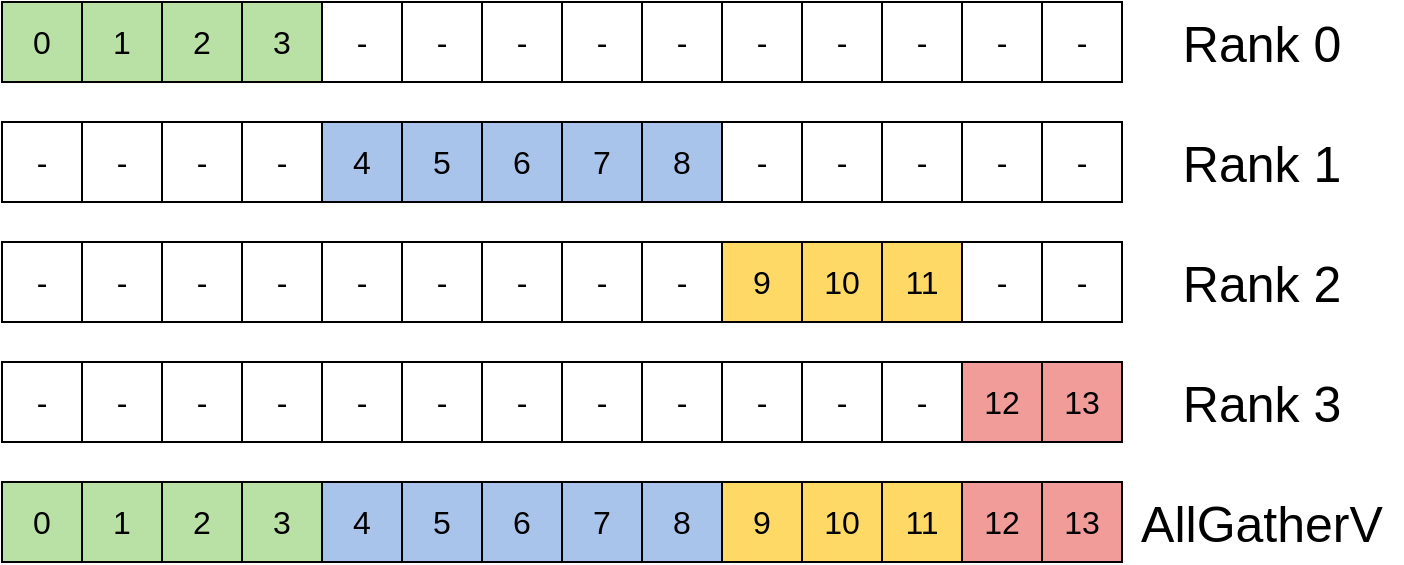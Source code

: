 <mxfile version="15.9.6" type="onedrive"><diagram id="C-zyOEhLc_Sc6raLmvr4" name="Page-1"><mxGraphModel dx="946" dy="622" grid="1" gridSize="10" guides="1" tooltips="1" connect="1" arrows="1" fold="1" page="1" pageScale="1" pageWidth="850" pageHeight="1100" math="0" shadow="0"><root><mxCell id="0"/><mxCell id="1" parent="0"/><mxCell id="65Ty-jl5WNbaYt0N1I3V-1" value="-" style="rounded=0;whiteSpace=wrap;html=1;fontSize=16;" vertex="1" parent="1"><mxGeometry x="140" y="240" width="40" height="40" as="geometry"/></mxCell><mxCell id="65Ty-jl5WNbaYt0N1I3V-2" value="-" style="rounded=0;whiteSpace=wrap;html=1;fontSize=16;" vertex="1" parent="1"><mxGeometry x="180" y="240" width="40" height="40" as="geometry"/></mxCell><mxCell id="65Ty-jl5WNbaYt0N1I3V-4" value="-" style="rounded=0;whiteSpace=wrap;html=1;fontSize=16;" vertex="1" parent="1"><mxGeometry x="220" y="240" width="40" height="40" as="geometry"/></mxCell><mxCell id="65Ty-jl5WNbaYt0N1I3V-5" value="-" style="rounded=0;whiteSpace=wrap;html=1;fontSize=16;" vertex="1" parent="1"><mxGeometry x="260" y="240" width="40" height="40" as="geometry"/></mxCell><mxCell id="65Ty-jl5WNbaYt0N1I3V-6" value="-" style="rounded=0;whiteSpace=wrap;html=1;fontSize=16;" vertex="1" parent="1"><mxGeometry x="300" y="240" width="40" height="40" as="geometry"/></mxCell><mxCell id="65Ty-jl5WNbaYt0N1I3V-7" value="-" style="rounded=0;whiteSpace=wrap;html=1;fontSize=16;" vertex="1" parent="1"><mxGeometry x="340" y="240" width="40" height="40" as="geometry"/></mxCell><mxCell id="65Ty-jl5WNbaYt0N1I3V-8" value="-" style="rounded=0;whiteSpace=wrap;html=1;fontSize=16;" vertex="1" parent="1"><mxGeometry x="380" y="240" width="40" height="40" as="geometry"/></mxCell><mxCell id="65Ty-jl5WNbaYt0N1I3V-9" value="-" style="rounded=0;whiteSpace=wrap;html=1;fontSize=16;" vertex="1" parent="1"><mxGeometry x="420" y="240" width="40" height="40" as="geometry"/></mxCell><mxCell id="65Ty-jl5WNbaYt0N1I3V-10" value="-" style="rounded=0;whiteSpace=wrap;html=1;fontSize=16;" vertex="1" parent="1"><mxGeometry x="460" y="240" width="40" height="40" as="geometry"/></mxCell><mxCell id="65Ty-jl5WNbaYt0N1I3V-11" value="9" style="rounded=0;whiteSpace=wrap;html=1;fontSize=16;fontColor=#000000;fillColor=#FFD966;" vertex="1" parent="1"><mxGeometry x="500" y="240" width="40" height="40" as="geometry"/></mxCell><mxCell id="65Ty-jl5WNbaYt0N1I3V-12" value="10" style="rounded=0;whiteSpace=wrap;html=1;fontSize=16;fontColor=#000000;fillColor=#FFD966;" vertex="1" parent="1"><mxGeometry x="540" y="240" width="40" height="40" as="geometry"/></mxCell><mxCell id="65Ty-jl5WNbaYt0N1I3V-13" value="11" style="rounded=0;whiteSpace=wrap;html=1;fontSize=16;fontColor=#000000;fillColor=#FFD966;" vertex="1" parent="1"><mxGeometry x="580" y="240" width="40" height="40" as="geometry"/></mxCell><mxCell id="65Ty-jl5WNbaYt0N1I3V-14" value="-" style="rounded=0;whiteSpace=wrap;html=1;fontSize=16;" vertex="1" parent="1"><mxGeometry x="620" y="240" width="40" height="40" as="geometry"/></mxCell><mxCell id="65Ty-jl5WNbaYt0N1I3V-15" value="-" style="rounded=0;whiteSpace=wrap;html=1;fontSize=16;" vertex="1" parent="1"><mxGeometry x="660" y="240" width="40" height="40" as="geometry"/></mxCell><mxCell id="65Ty-jl5WNbaYt0N1I3V-33" value="-" style="rounded=0;whiteSpace=wrap;html=1;fontSize=16;" vertex="1" parent="1"><mxGeometry x="140" y="300" width="40" height="40" as="geometry"/></mxCell><mxCell id="65Ty-jl5WNbaYt0N1I3V-34" value="-" style="rounded=0;whiteSpace=wrap;html=1;fontSize=16;" vertex="1" parent="1"><mxGeometry x="180" y="300" width="40" height="40" as="geometry"/></mxCell><mxCell id="65Ty-jl5WNbaYt0N1I3V-35" value="-" style="rounded=0;whiteSpace=wrap;html=1;fontSize=16;" vertex="1" parent="1"><mxGeometry x="220" y="300" width="40" height="40" as="geometry"/></mxCell><mxCell id="65Ty-jl5WNbaYt0N1I3V-36" value="-" style="rounded=0;whiteSpace=wrap;html=1;fontSize=16;" vertex="1" parent="1"><mxGeometry x="260" y="300" width="40" height="40" as="geometry"/></mxCell><mxCell id="65Ty-jl5WNbaYt0N1I3V-37" value="-" style="rounded=0;whiteSpace=wrap;html=1;fontSize=16;" vertex="1" parent="1"><mxGeometry x="300" y="300" width="40" height="40" as="geometry"/></mxCell><mxCell id="65Ty-jl5WNbaYt0N1I3V-38" value="-" style="rounded=0;whiteSpace=wrap;html=1;fontSize=16;" vertex="1" parent="1"><mxGeometry x="340" y="300" width="40" height="40" as="geometry"/></mxCell><mxCell id="65Ty-jl5WNbaYt0N1I3V-39" value="-" style="rounded=0;whiteSpace=wrap;html=1;fontSize=16;" vertex="1" parent="1"><mxGeometry x="380" y="300" width="40" height="40" as="geometry"/></mxCell><mxCell id="65Ty-jl5WNbaYt0N1I3V-40" value="-" style="rounded=0;whiteSpace=wrap;html=1;fontSize=16;" vertex="1" parent="1"><mxGeometry x="420" y="300" width="40" height="40" as="geometry"/></mxCell><mxCell id="65Ty-jl5WNbaYt0N1I3V-41" value="-" style="rounded=0;whiteSpace=wrap;html=1;fontSize=16;" vertex="1" parent="1"><mxGeometry x="460" y="300" width="40" height="40" as="geometry"/></mxCell><mxCell id="65Ty-jl5WNbaYt0N1I3V-42" value="-" style="rounded=0;whiteSpace=wrap;html=1;fontSize=16;" vertex="1" parent="1"><mxGeometry x="500" y="300" width="40" height="40" as="geometry"/></mxCell><mxCell id="65Ty-jl5WNbaYt0N1I3V-43" value="-" style="rounded=0;whiteSpace=wrap;html=1;fontSize=16;" vertex="1" parent="1"><mxGeometry x="540" y="300" width="40" height="40" as="geometry"/></mxCell><mxCell id="65Ty-jl5WNbaYt0N1I3V-44" value="-" style="rounded=0;whiteSpace=wrap;html=1;fontSize=16;" vertex="1" parent="1"><mxGeometry x="580" y="300" width="40" height="40" as="geometry"/></mxCell><mxCell id="65Ty-jl5WNbaYt0N1I3V-45" value="12" style="rounded=0;whiteSpace=wrap;html=1;fontSize=16;fontColor=#000000;fillColor=#F19C99;" vertex="1" parent="1"><mxGeometry x="620" y="300" width="40" height="40" as="geometry"/></mxCell><mxCell id="65Ty-jl5WNbaYt0N1I3V-46" value="13" style="rounded=0;whiteSpace=wrap;html=1;fontSize=16;fontColor=#000000;fillColor=#F19C99;" vertex="1" parent="1"><mxGeometry x="660" y="300" width="40" height="40" as="geometry"/></mxCell><mxCell id="65Ty-jl5WNbaYt0N1I3V-47" value="0" style="rounded=0;whiteSpace=wrap;html=1;fontSize=16;fontColor=#000000;fillColor=#B9E0A5;" vertex="1" parent="1"><mxGeometry x="140" y="120" width="40" height="40" as="geometry"/></mxCell><mxCell id="65Ty-jl5WNbaYt0N1I3V-48" value="1" style="rounded=0;whiteSpace=wrap;html=1;fontSize=16;fontColor=#000000;fillColor=#B9E0A5;" vertex="1" parent="1"><mxGeometry x="180" y="120" width="40" height="40" as="geometry"/></mxCell><mxCell id="65Ty-jl5WNbaYt0N1I3V-49" value="2" style="rounded=0;whiteSpace=wrap;html=1;fontSize=16;fontColor=#000000;fillColor=#B9E0A5;" vertex="1" parent="1"><mxGeometry x="220" y="120" width="40" height="40" as="geometry"/></mxCell><mxCell id="65Ty-jl5WNbaYt0N1I3V-50" value="3" style="rounded=0;whiteSpace=wrap;html=1;fontSize=16;fontColor=#000000;fillColor=#B9E0A5;" vertex="1" parent="1"><mxGeometry x="260" y="120" width="40" height="40" as="geometry"/></mxCell><mxCell id="65Ty-jl5WNbaYt0N1I3V-51" value="-" style="rounded=0;whiteSpace=wrap;html=1;fontSize=16;" vertex="1" parent="1"><mxGeometry x="300" y="120" width="40" height="40" as="geometry"/></mxCell><mxCell id="65Ty-jl5WNbaYt0N1I3V-52" value="-" style="rounded=0;whiteSpace=wrap;html=1;fontSize=16;" vertex="1" parent="1"><mxGeometry x="340" y="120" width="40" height="40" as="geometry"/></mxCell><mxCell id="65Ty-jl5WNbaYt0N1I3V-53" value="-" style="rounded=0;whiteSpace=wrap;html=1;fontSize=16;" vertex="1" parent="1"><mxGeometry x="380" y="120" width="40" height="40" as="geometry"/></mxCell><mxCell id="65Ty-jl5WNbaYt0N1I3V-54" value="-" style="rounded=0;whiteSpace=wrap;html=1;fontSize=16;" vertex="1" parent="1"><mxGeometry x="420" y="120" width="40" height="40" as="geometry"/></mxCell><mxCell id="65Ty-jl5WNbaYt0N1I3V-55" value="-" style="rounded=0;whiteSpace=wrap;html=1;fontSize=16;" vertex="1" parent="1"><mxGeometry x="460" y="120" width="40" height="40" as="geometry"/></mxCell><mxCell id="65Ty-jl5WNbaYt0N1I3V-56" value="-" style="rounded=0;whiteSpace=wrap;html=1;fontSize=16;" vertex="1" parent="1"><mxGeometry x="500" y="120" width="40" height="40" as="geometry"/></mxCell><mxCell id="65Ty-jl5WNbaYt0N1I3V-57" value="-" style="rounded=0;whiteSpace=wrap;html=1;fontSize=16;" vertex="1" parent="1"><mxGeometry x="540" y="120" width="40" height="40" as="geometry"/></mxCell><mxCell id="65Ty-jl5WNbaYt0N1I3V-58" value="-" style="rounded=0;whiteSpace=wrap;html=1;fontSize=16;" vertex="1" parent="1"><mxGeometry x="580" y="120" width="40" height="40" as="geometry"/></mxCell><mxCell id="65Ty-jl5WNbaYt0N1I3V-59" value="-" style="rounded=0;whiteSpace=wrap;html=1;fontSize=16;" vertex="1" parent="1"><mxGeometry x="620" y="120" width="40" height="40" as="geometry"/></mxCell><mxCell id="65Ty-jl5WNbaYt0N1I3V-60" value="-" style="rounded=0;whiteSpace=wrap;html=1;fontSize=16;" vertex="1" parent="1"><mxGeometry x="660" y="120" width="40" height="40" as="geometry"/></mxCell><mxCell id="65Ty-jl5WNbaYt0N1I3V-61" value="-" style="rounded=0;whiteSpace=wrap;html=1;fontSize=16;" vertex="1" parent="1"><mxGeometry x="140" y="180" width="40" height="40" as="geometry"/></mxCell><mxCell id="65Ty-jl5WNbaYt0N1I3V-62" value="-" style="rounded=0;whiteSpace=wrap;html=1;fontSize=16;" vertex="1" parent="1"><mxGeometry x="180" y="180" width="40" height="40" as="geometry"/></mxCell><mxCell id="65Ty-jl5WNbaYt0N1I3V-63" value="-" style="rounded=0;whiteSpace=wrap;html=1;fontSize=16;" vertex="1" parent="1"><mxGeometry x="220" y="180" width="40" height="40" as="geometry"/></mxCell><mxCell id="65Ty-jl5WNbaYt0N1I3V-64" value="-" style="rounded=0;whiteSpace=wrap;html=1;fontSize=16;" vertex="1" parent="1"><mxGeometry x="260" y="180" width="40" height="40" as="geometry"/></mxCell><mxCell id="65Ty-jl5WNbaYt0N1I3V-65" value="4" style="rounded=0;whiteSpace=wrap;html=1;fontSize=16;fontColor=#000000;fillColor=#A9C4EB;" vertex="1" parent="1"><mxGeometry x="300" y="180" width="40" height="40" as="geometry"/></mxCell><mxCell id="65Ty-jl5WNbaYt0N1I3V-66" value="5" style="rounded=0;whiteSpace=wrap;html=1;fontSize=16;fontColor=#000000;fillColor=#A9C4EB;" vertex="1" parent="1"><mxGeometry x="340" y="180" width="40" height="40" as="geometry"/></mxCell><mxCell id="65Ty-jl5WNbaYt0N1I3V-67" value="6" style="rounded=0;whiteSpace=wrap;html=1;fontSize=16;fontColor=#000000;fillColor=#A9C4EB;" vertex="1" parent="1"><mxGeometry x="380" y="180" width="40" height="40" as="geometry"/></mxCell><mxCell id="65Ty-jl5WNbaYt0N1I3V-68" value="7" style="rounded=0;whiteSpace=wrap;html=1;fontSize=16;fontColor=#000000;fillColor=#A9C4EB;" vertex="1" parent="1"><mxGeometry x="420" y="180" width="40" height="40" as="geometry"/></mxCell><mxCell id="65Ty-jl5WNbaYt0N1I3V-69" value="8" style="rounded=0;whiteSpace=wrap;html=1;fontSize=16;fontColor=#000000;fillColor=#A9C4EB;" vertex="1" parent="1"><mxGeometry x="460" y="180" width="40" height="40" as="geometry"/></mxCell><mxCell id="65Ty-jl5WNbaYt0N1I3V-70" value="-" style="rounded=0;whiteSpace=wrap;html=1;fontSize=16;" vertex="1" parent="1"><mxGeometry x="500" y="180" width="40" height="40" as="geometry"/></mxCell><mxCell id="65Ty-jl5WNbaYt0N1I3V-71" value="-" style="rounded=0;whiteSpace=wrap;html=1;fontSize=16;" vertex="1" parent="1"><mxGeometry x="540" y="180" width="40" height="40" as="geometry"/></mxCell><mxCell id="65Ty-jl5WNbaYt0N1I3V-72" value="-" style="rounded=0;whiteSpace=wrap;html=1;fontSize=16;" vertex="1" parent="1"><mxGeometry x="580" y="180" width="40" height="40" as="geometry"/></mxCell><mxCell id="65Ty-jl5WNbaYt0N1I3V-73" value="-" style="rounded=0;whiteSpace=wrap;html=1;fontSize=16;" vertex="1" parent="1"><mxGeometry x="620" y="180" width="40" height="40" as="geometry"/></mxCell><mxCell id="65Ty-jl5WNbaYt0N1I3V-74" value="-" style="rounded=0;whiteSpace=wrap;html=1;fontSize=16;" vertex="1" parent="1"><mxGeometry x="660" y="180" width="40" height="40" as="geometry"/></mxCell><mxCell id="65Ty-jl5WNbaYt0N1I3V-75" value="0" style="rounded=0;whiteSpace=wrap;html=1;fontSize=16;fontColor=#000000;fillColor=#B9E0A5;" vertex="1" parent="1"><mxGeometry x="140" y="360" width="40" height="40" as="geometry"/></mxCell><mxCell id="65Ty-jl5WNbaYt0N1I3V-76" value="1" style="rounded=0;whiteSpace=wrap;html=1;fontSize=16;fontColor=#000000;fillColor=#B9E0A5;" vertex="1" parent="1"><mxGeometry x="180" y="360" width="40" height="40" as="geometry"/></mxCell><mxCell id="65Ty-jl5WNbaYt0N1I3V-77" value="2" style="rounded=0;whiteSpace=wrap;html=1;fontSize=16;fontColor=#000000;fillColor=#B9E0A5;" vertex="1" parent="1"><mxGeometry x="220" y="360" width="40" height="40" as="geometry"/></mxCell><mxCell id="65Ty-jl5WNbaYt0N1I3V-78" value="3" style="rounded=0;whiteSpace=wrap;html=1;fontSize=16;fontColor=#000000;fillColor=#B9E0A5;" vertex="1" parent="1"><mxGeometry x="260" y="360" width="40" height="40" as="geometry"/></mxCell><mxCell id="65Ty-jl5WNbaYt0N1I3V-79" value="4" style="rounded=0;whiteSpace=wrap;html=1;fontSize=16;fontColor=#000000;fillColor=#A9C4EB;" vertex="1" parent="1"><mxGeometry x="300" y="360" width="40" height="40" as="geometry"/></mxCell><mxCell id="65Ty-jl5WNbaYt0N1I3V-80" value="5" style="rounded=0;whiteSpace=wrap;html=1;fontSize=16;fontColor=#000000;fillColor=#A9C4EB;" vertex="1" parent="1"><mxGeometry x="340" y="360" width="40" height="40" as="geometry"/></mxCell><mxCell id="65Ty-jl5WNbaYt0N1I3V-81" value="6" style="rounded=0;whiteSpace=wrap;html=1;fontSize=16;fontColor=#000000;fillColor=#A9C4EB;" vertex="1" parent="1"><mxGeometry x="380" y="360" width="40" height="40" as="geometry"/></mxCell><mxCell id="65Ty-jl5WNbaYt0N1I3V-82" value="7" style="rounded=0;whiteSpace=wrap;html=1;fontSize=16;fontColor=#000000;fillColor=#A9C4EB;" vertex="1" parent="1"><mxGeometry x="420" y="360" width="40" height="40" as="geometry"/></mxCell><mxCell id="65Ty-jl5WNbaYt0N1I3V-83" value="8" style="rounded=0;whiteSpace=wrap;html=1;fontSize=16;fontColor=#000000;fillColor=#A9C4EB;" vertex="1" parent="1"><mxGeometry x="460" y="360" width="40" height="40" as="geometry"/></mxCell><mxCell id="65Ty-jl5WNbaYt0N1I3V-84" value="9" style="rounded=0;whiteSpace=wrap;html=1;fontSize=16;fontColor=#000000;fillColor=#FFD966;" vertex="1" parent="1"><mxGeometry x="500" y="360" width="40" height="40" as="geometry"/></mxCell><mxCell id="65Ty-jl5WNbaYt0N1I3V-85" value="10" style="rounded=0;whiteSpace=wrap;html=1;fontSize=16;fontColor=#000000;fillColor=#FFD966;" vertex="1" parent="1"><mxGeometry x="540" y="360" width="40" height="40" as="geometry"/></mxCell><mxCell id="65Ty-jl5WNbaYt0N1I3V-86" value="11" style="rounded=0;whiteSpace=wrap;html=1;fontSize=16;fontColor=#000000;fillColor=#FFD966;" vertex="1" parent="1"><mxGeometry x="580" y="360" width="40" height="40" as="geometry"/></mxCell><mxCell id="65Ty-jl5WNbaYt0N1I3V-87" value="12" style="rounded=0;whiteSpace=wrap;html=1;fontSize=16;fontColor=#000000;fillColor=#F19C99;" vertex="1" parent="1"><mxGeometry x="620" y="360" width="40" height="40" as="geometry"/></mxCell><mxCell id="65Ty-jl5WNbaYt0N1I3V-88" value="13" style="rounded=0;whiteSpace=wrap;html=1;fontSize=16;fontColor=#000000;fillColor=#F19C99;" vertex="1" parent="1"><mxGeometry x="660" y="360" width="40" height="40" as="geometry"/></mxCell><mxCell id="65Ty-jl5WNbaYt0N1I3V-89" value="Rank 0" style="text;html=1;strokeColor=none;fillColor=none;align=center;verticalAlign=middle;whiteSpace=wrap;rounded=0;fontSize=25;fontColor=#000000;" vertex="1" parent="1"><mxGeometry x="700" y="125" width="140" height="30" as="geometry"/></mxCell><mxCell id="65Ty-jl5WNbaYt0N1I3V-90" value="Rank 1" style="text;html=1;strokeColor=none;fillColor=none;align=center;verticalAlign=middle;whiteSpace=wrap;rounded=0;fontSize=25;fontColor=#000000;" vertex="1" parent="1"><mxGeometry x="700" y="185" width="140" height="30" as="geometry"/></mxCell><mxCell id="65Ty-jl5WNbaYt0N1I3V-91" value="Rank 2" style="text;html=1;strokeColor=none;fillColor=none;align=center;verticalAlign=middle;whiteSpace=wrap;rounded=0;fontSize=25;fontColor=#000000;" vertex="1" parent="1"><mxGeometry x="700" y="245" width="140" height="30" as="geometry"/></mxCell><mxCell id="65Ty-jl5WNbaYt0N1I3V-92" value="Rank 3" style="text;html=1;strokeColor=none;fillColor=none;align=center;verticalAlign=middle;whiteSpace=wrap;rounded=0;fontSize=25;fontColor=#000000;" vertex="1" parent="1"><mxGeometry x="700" y="305" width="140" height="30" as="geometry"/></mxCell><mxCell id="65Ty-jl5WNbaYt0N1I3V-93" value="AllGatherV" style="text;html=1;strokeColor=none;fillColor=none;align=center;verticalAlign=middle;whiteSpace=wrap;rounded=0;fontSize=25;fontColor=#000000;" vertex="1" parent="1"><mxGeometry x="700" y="365" width="140" height="30" as="geometry"/></mxCell></root></mxGraphModel></diagram></mxfile>